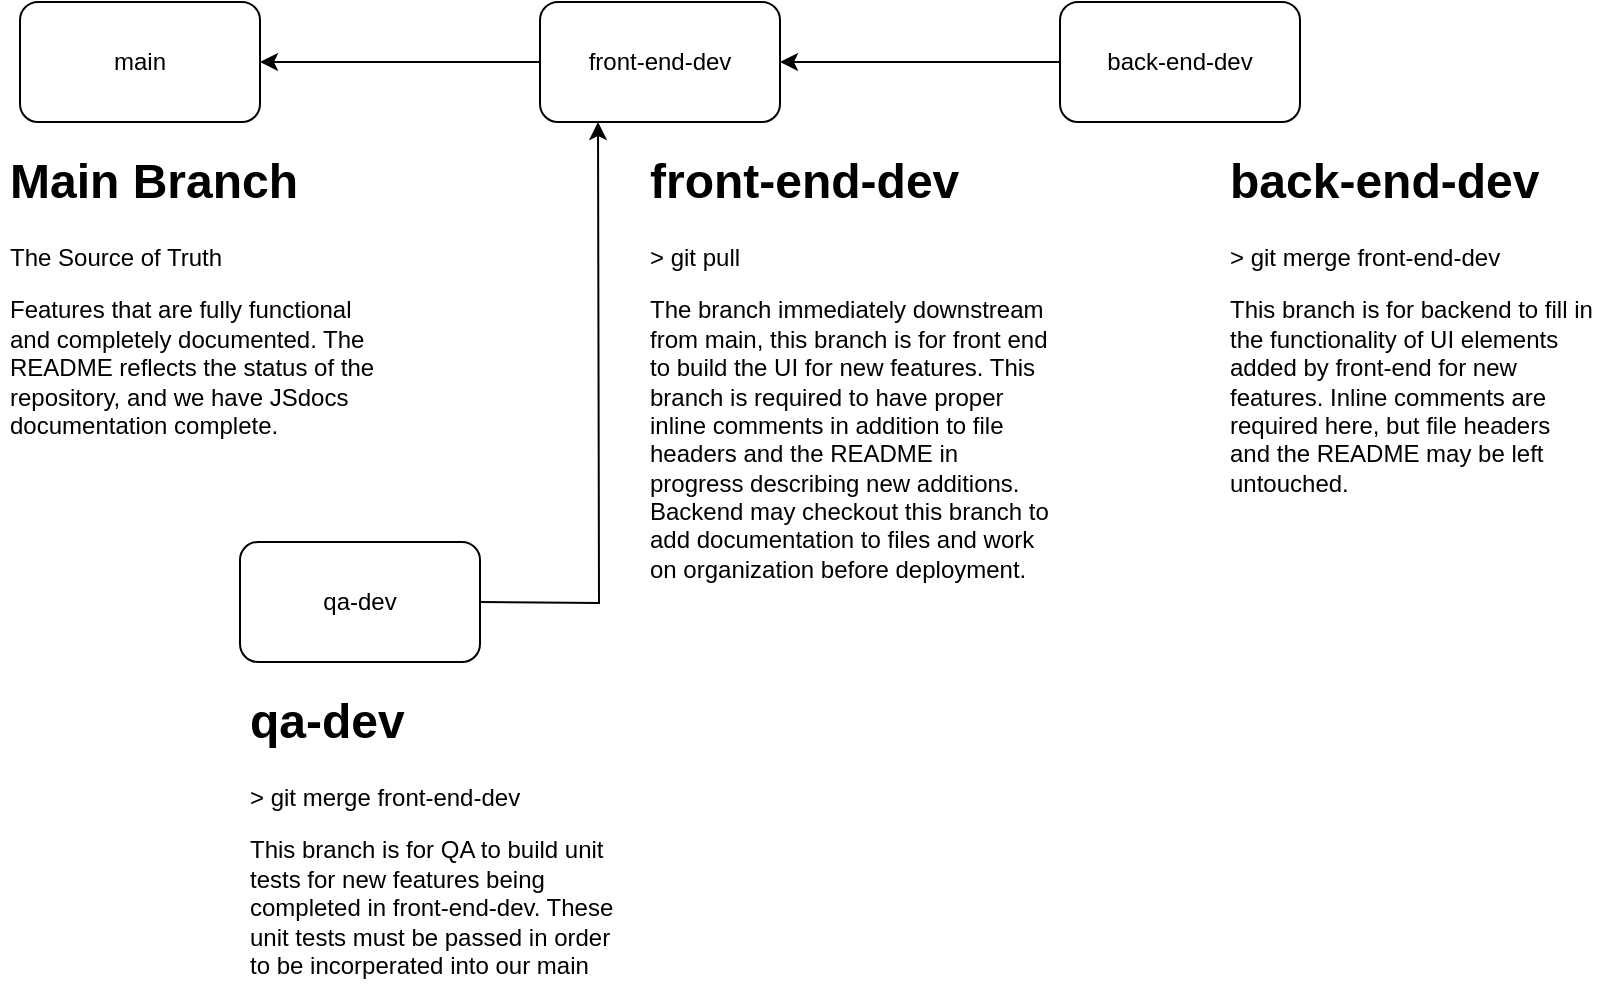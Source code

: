 <mxfile version="12.2.4" pages="1"><diagram id="vA4QvqwmgRkghVLhITme" name="Page-1"><mxGraphModel dx="1428" dy="653" grid="1" gridSize="10" guides="1" tooltips="1" connect="1" arrows="1" fold="1" page="1" pageScale="1" pageWidth="850" pageHeight="1100" math="0" shadow="0"><root><mxCell id="0"/><mxCell id="1" parent="0"/><mxCell id="2" value="main" style="rounded=1;whiteSpace=wrap;html=1;" parent="1" vertex="1"><mxGeometry x="20" y="20" width="120" height="60" as="geometry"/></mxCell><mxCell id="7" value="" style="edgeStyle=orthogonalEdgeStyle;rounded=0;orthogonalLoop=1;jettySize=auto;html=1;" parent="1" source="3" target="2" edge="1"><mxGeometry relative="1" as="geometry"/></mxCell><mxCell id="3" value="front-end-dev" style="rounded=1;whiteSpace=wrap;html=1;" parent="1" vertex="1"><mxGeometry x="280" y="20" width="120" height="60" as="geometry"/></mxCell><mxCell id="8" value="" style="edgeStyle=orthogonalEdgeStyle;rounded=0;orthogonalLoop=1;jettySize=auto;html=1;" parent="1" source="4" target="3" edge="1"><mxGeometry relative="1" as="geometry"/></mxCell><mxCell id="4" value="back-end-dev" style="rounded=1;whiteSpace=wrap;html=1;" parent="1" vertex="1"><mxGeometry x="540" y="20" width="120" height="60" as="geometry"/></mxCell><mxCell id="9" value="" style="edgeStyle=orthogonalEdgeStyle;rounded=0;orthogonalLoop=1;jettySize=auto;html=1;" parent="1" edge="1"><mxGeometry relative="1" as="geometry"><mxPoint x="249" y="320" as="sourcePoint"/><mxPoint x="309" y="80" as="targetPoint"/></mxGeometry></mxCell><mxCell id="5" value="qa-dev" style="rounded=1;whiteSpace=wrap;html=1;" parent="1" vertex="1"><mxGeometry x="130" y="290" width="120" height="60" as="geometry"/></mxCell><mxCell id="11" value="&lt;h1&gt;Main Branch&lt;/h1&gt;&lt;p&gt;The Source of Truth&lt;/p&gt;&lt;p&gt;Features that are fully functional and completely documented. The README reflects the status of the repository, and we have JSdocs documentation complete.&lt;/p&gt;" style="text;html=1;strokeColor=none;fillColor=none;spacing=5;spacingTop=-20;whiteSpace=wrap;overflow=hidden;rounded=0;" parent="1" vertex="1"><mxGeometry x="10" y="90" width="200" height="160" as="geometry"/></mxCell><mxCell id="12" value="&lt;h1&gt;front-end-dev&lt;/h1&gt;&lt;p&gt;&amp;gt; git pull&lt;/p&gt;&lt;p&gt;The branch immediately downstream from main, this branch is for front end to build the UI for new features. This branch is required to have proper inline comments in addition to file headers and the README in progress describing new additions. Backend may checkout this branch to add documentation to files and work on organization before deployment.&lt;/p&gt;" style="text;html=1;strokeColor=none;fillColor=none;spacing=5;spacingTop=-20;whiteSpace=wrap;overflow=hidden;rounded=0;" parent="1" vertex="1"><mxGeometry x="330" y="90" width="210" height="230" as="geometry"/></mxCell><mxCell id="13" value="&lt;h1&gt;back-end-dev&lt;/h1&gt;&lt;p&gt;&amp;gt; git merge front-end-dev&lt;/p&gt;&lt;p&gt;This branch is for backend to fill in the functionality of UI elements added by front-end for new features. Inline comments are required here, but file headers and the README may be left untouched.&lt;/p&gt;" style="text;html=1;strokeColor=none;fillColor=none;spacing=5;spacingTop=-20;whiteSpace=wrap;overflow=hidden;rounded=0;" parent="1" vertex="1"><mxGeometry x="620" y="90" width="190" height="200" as="geometry"/></mxCell><mxCell id="14" value="&lt;h1&gt;qa-dev&lt;/h1&gt;&lt;div&gt;&amp;gt; git merge front-end-dev&lt;/div&gt;&lt;p&gt;This branch is for QA to build unit tests for new features being completed in front-end-dev. These unit tests must be passed in order to be incorperated into our main repository.&lt;/p&gt;&lt;p&gt;&lt;br&gt;&lt;/p&gt;" style="text;html=1;strokeColor=none;fillColor=none;spacing=5;spacingTop=-20;whiteSpace=wrap;overflow=hidden;rounded=0;" parent="1" vertex="1"><mxGeometry x="130" y="360" width="190" height="150" as="geometry"/></mxCell></root></mxGraphModel></diagram></mxfile>